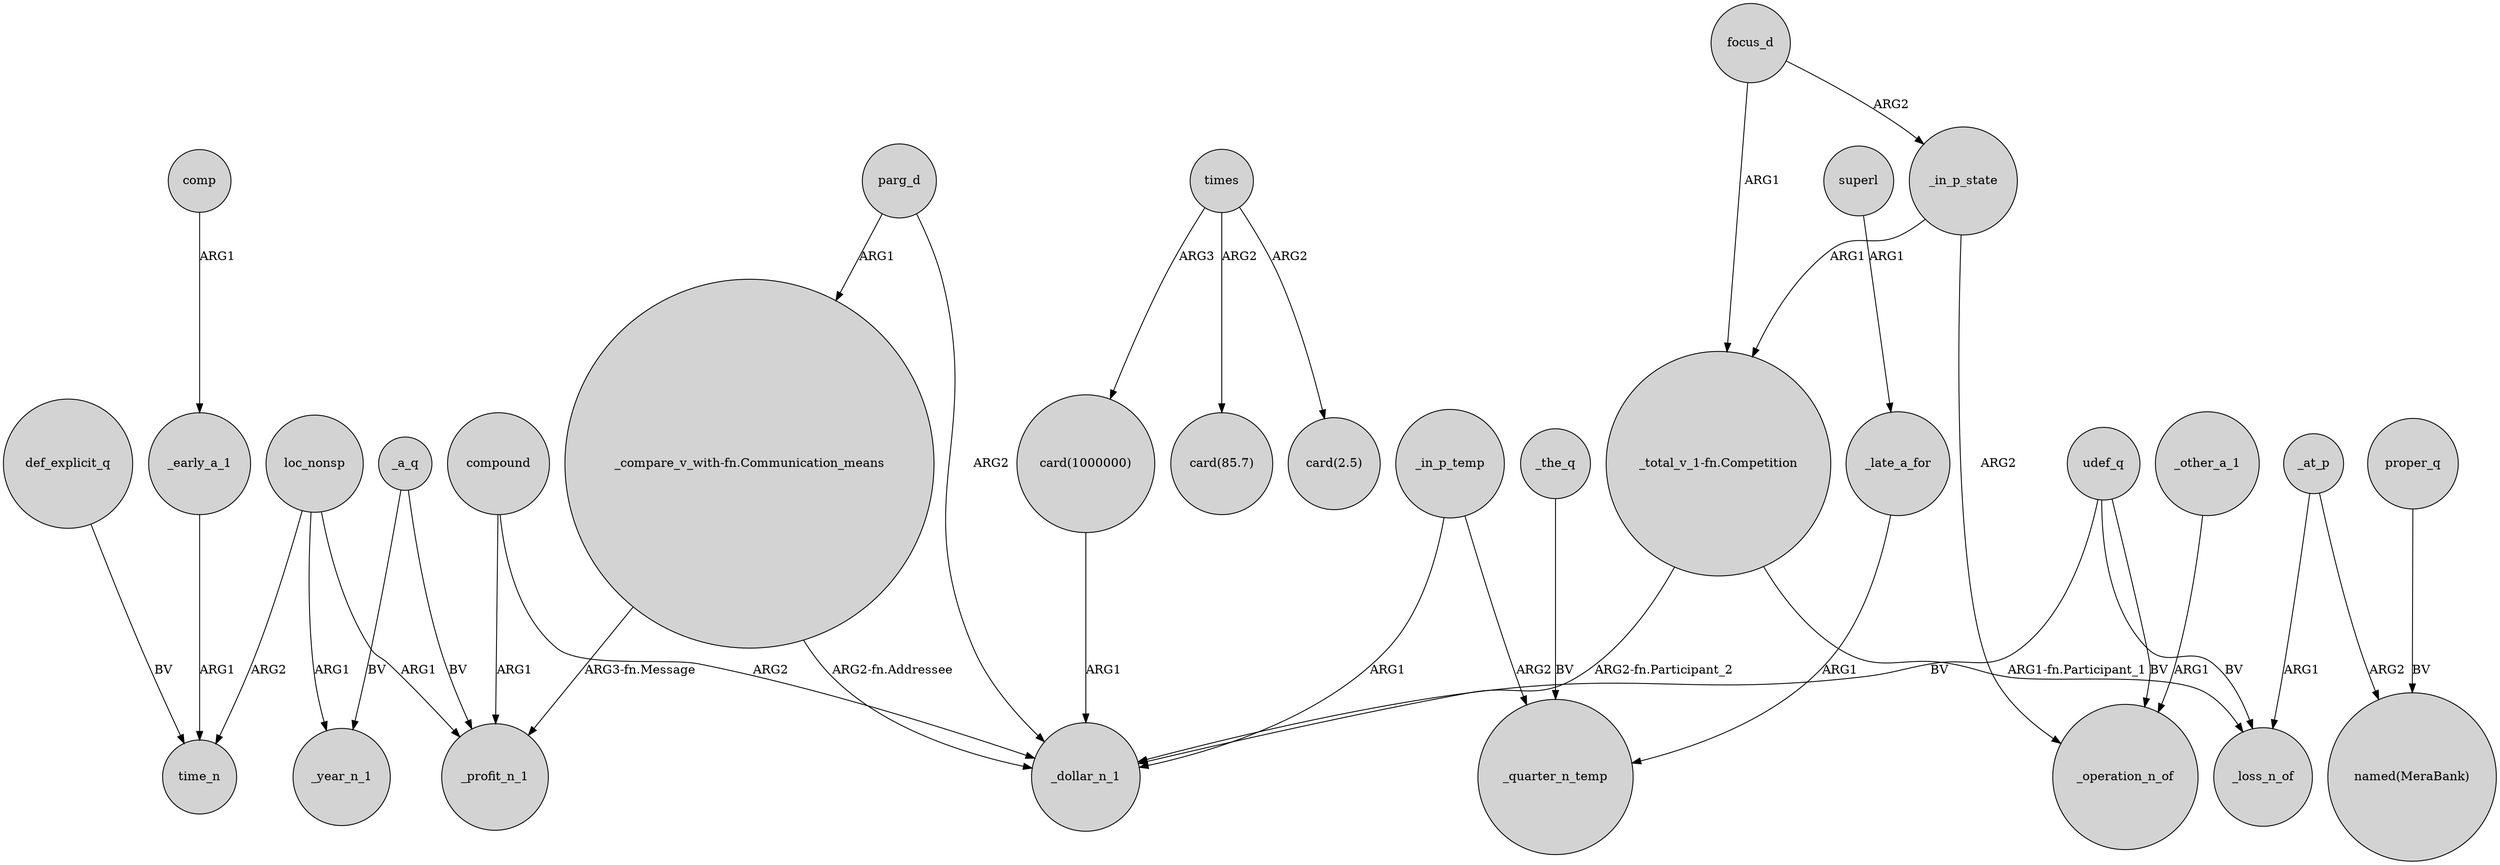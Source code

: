 digraph {
	node [shape=circle style=filled]
	_in_p_state -> "_total_v_1-fn.Competition" [label=ARG1]
	_early_a_1 -> time_n [label=ARG1]
	_late_a_for -> _quarter_n_temp [label=ARG1]
	parg_d -> _dollar_n_1 [label=ARG2]
	_in_p_temp -> _quarter_n_temp [label=ARG2]
	focus_d -> _in_p_state [label=ARG2]
	"_compare_v_with-fn.Communication_means" -> _profit_n_1 [label="ARG3-fn.Message"]
	_at_p -> "named(MeraBank)" [label=ARG2]
	loc_nonsp -> _year_n_1 [label=ARG1]
	loc_nonsp -> _profit_n_1 [label=ARG1]
	_the_q -> _quarter_n_temp [label=BV]
	times -> "card(85.7)" [label=ARG2]
	superl -> _late_a_for [label=ARG1]
	times -> "card(1000000)" [label=ARG3]
	comp -> _early_a_1 [label=ARG1]
	compound -> _dollar_n_1 [label=ARG2]
	_a_q -> _year_n_1 [label=BV]
	_other_a_1 -> _operation_n_of [label=ARG1]
	_in_p_temp -> _dollar_n_1 [label=ARG1]
	"_compare_v_with-fn.Communication_means" -> _dollar_n_1 [label="ARG2-fn.Addressee"]
	parg_d -> "_compare_v_with-fn.Communication_means" [label=ARG1]
	_in_p_state -> _operation_n_of [label=ARG2]
	"_total_v_1-fn.Competition" -> _dollar_n_1 [label="ARG2-fn.Participant_2"]
	focus_d -> "_total_v_1-fn.Competition" [label=ARG1]
	times -> "card(2.5)" [label=ARG2]
	proper_q -> "named(MeraBank)" [label=BV]
	udef_q -> _operation_n_of [label=BV]
	udef_q -> _loss_n_of [label=BV]
	_at_p -> _loss_n_of [label=ARG1]
	compound -> _profit_n_1 [label=ARG1]
	udef_q -> _dollar_n_1 [label=BV]
	"card(1000000)" -> _dollar_n_1 [label=ARG1]
	def_explicit_q -> time_n [label=BV]
	loc_nonsp -> time_n [label=ARG2]
	"_total_v_1-fn.Competition" -> _loss_n_of [label="ARG1-fn.Participant_1"]
	_a_q -> _profit_n_1 [label=BV]
}
